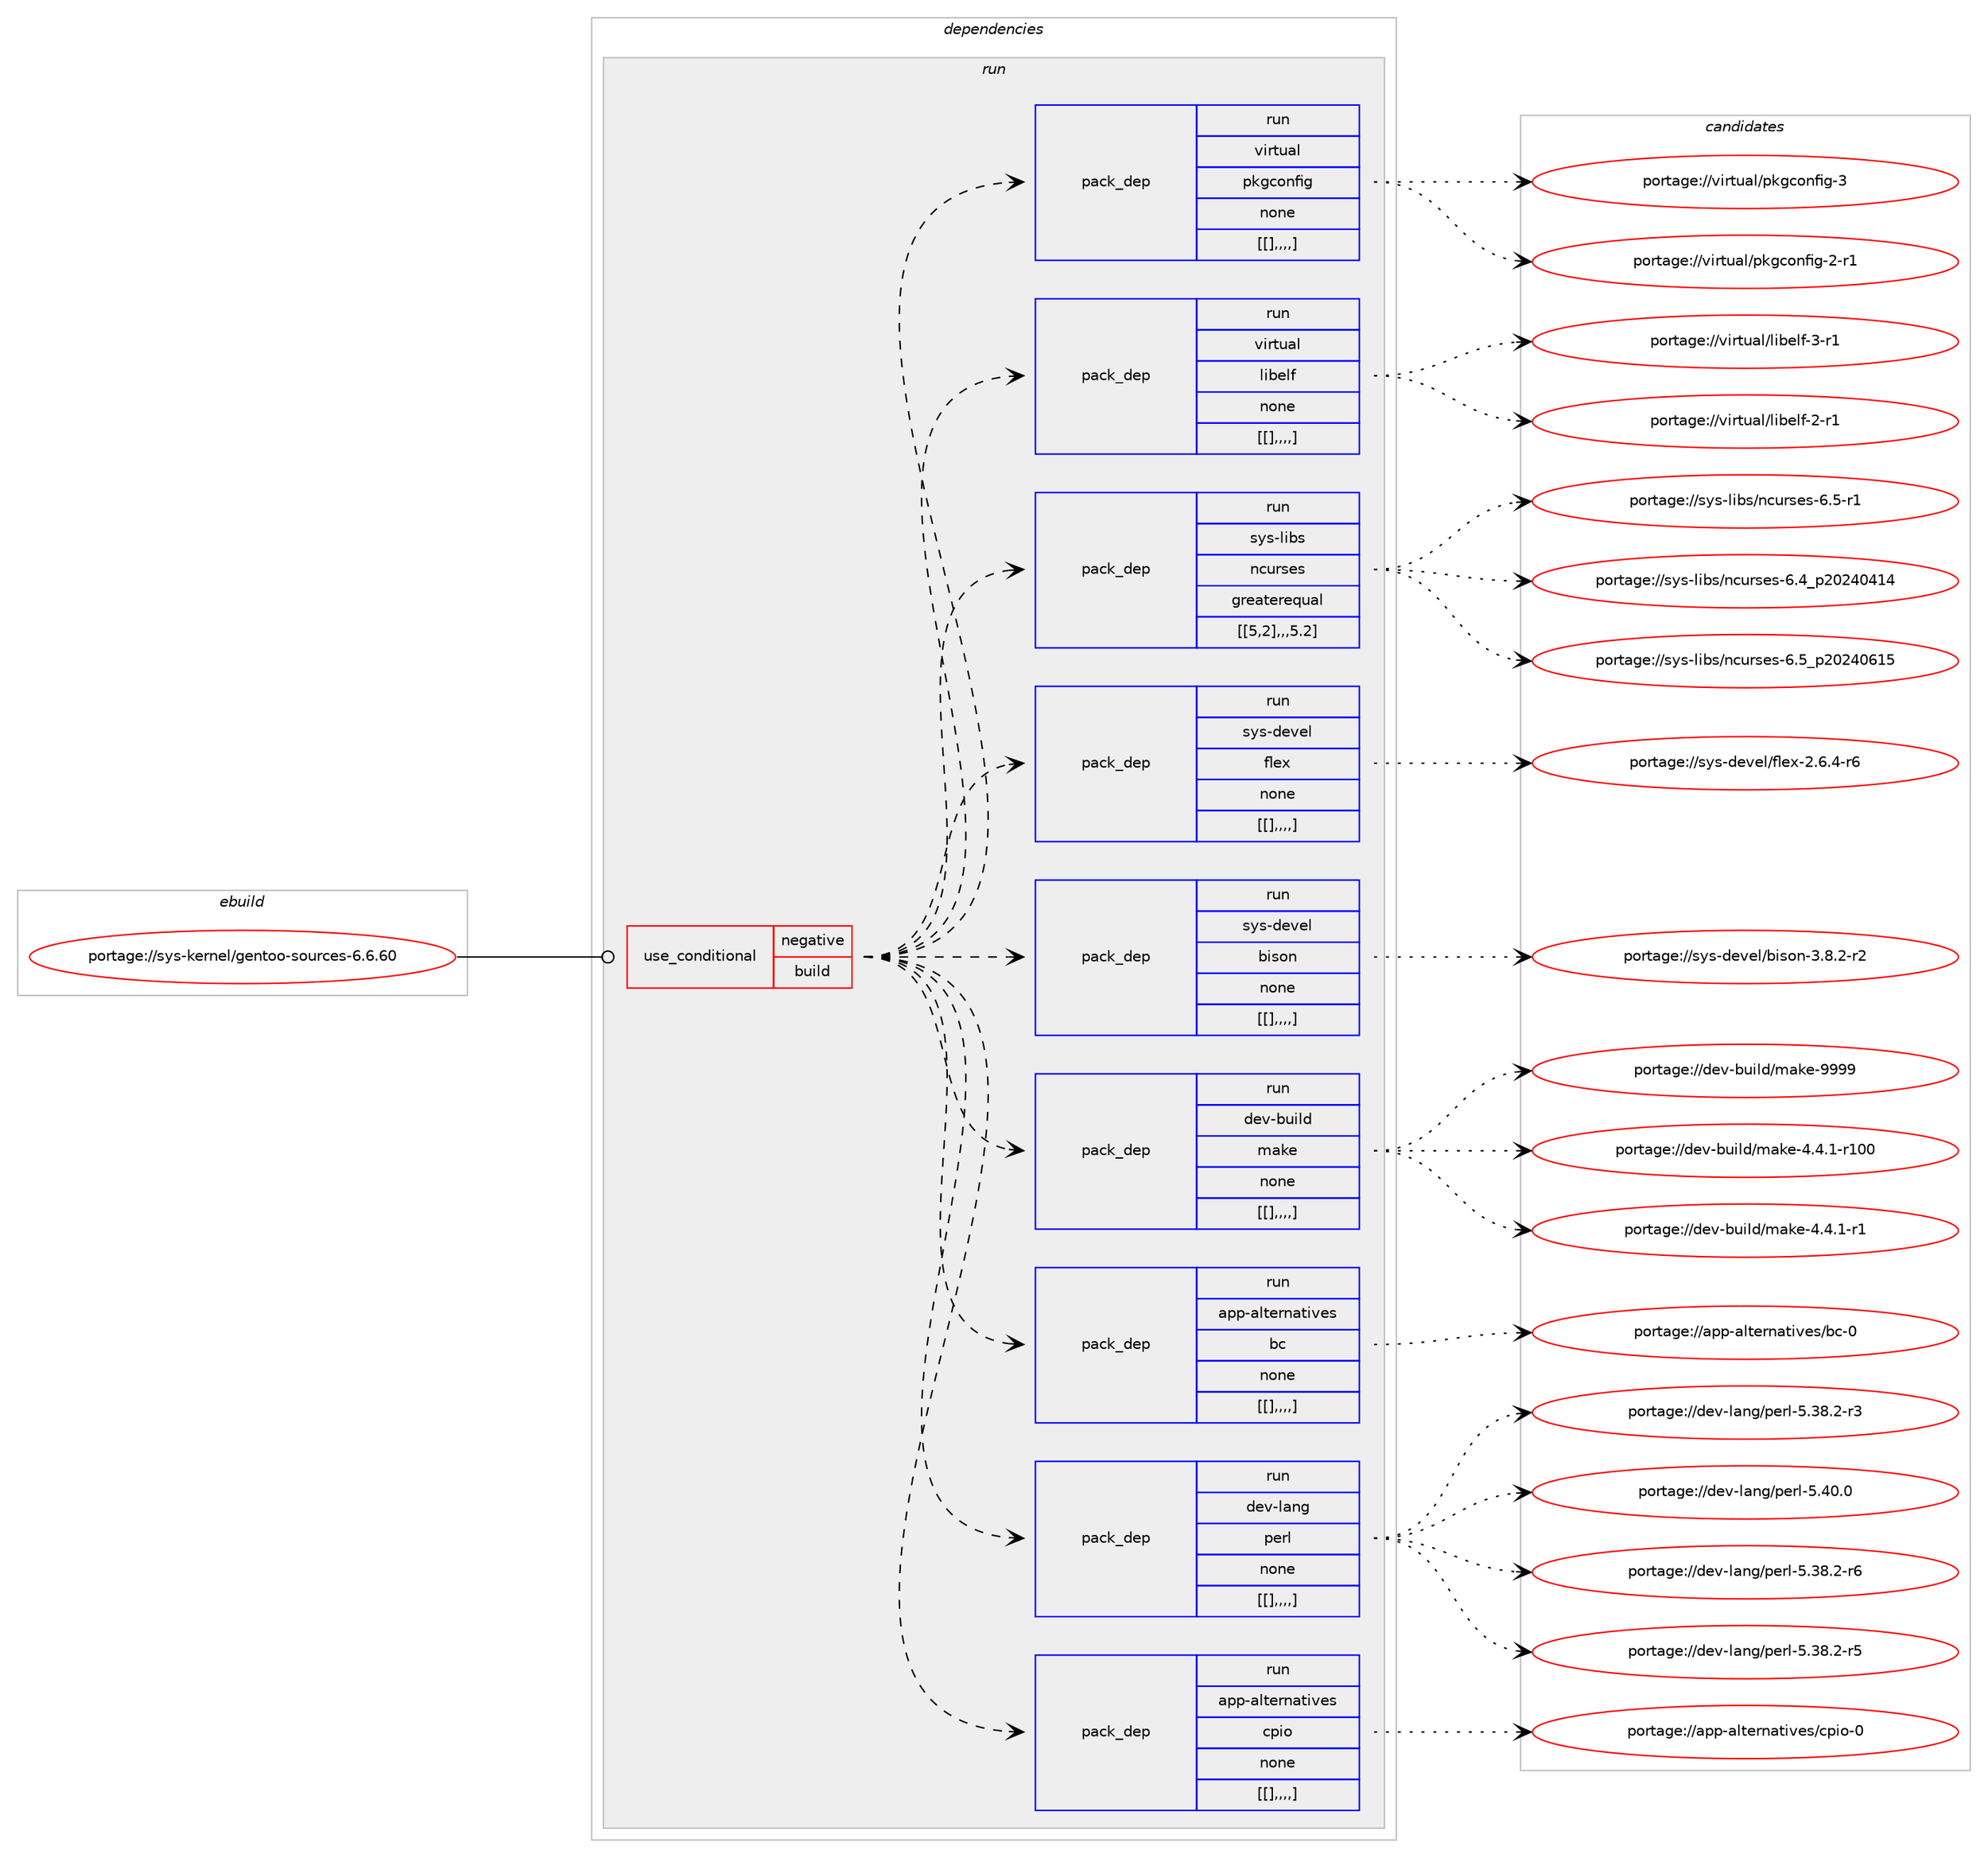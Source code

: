 digraph prolog {

# *************
# Graph options
# *************

newrank=true;
concentrate=true;
compound=true;
graph [rankdir=LR,fontname=Helvetica,fontsize=10,ranksep=1.5];#, ranksep=2.5, nodesep=0.2];
edge  [arrowhead=vee];
node  [fontname=Helvetica,fontsize=10];

# **********
# The ebuild
# **********

subgraph cluster_leftcol {
color=gray;
label=<<i>ebuild</i>>;
id [label="portage://sys-kernel/gentoo-sources-6.6.60", color=red, width=4, href="../sys-kernel/gentoo-sources-6.6.60.svg"];
}

# ****************
# The dependencies
# ****************

subgraph cluster_midcol {
color=gray;
label=<<i>dependencies</i>>;
subgraph cluster_compile {
fillcolor="#eeeeee";
style=filled;
label=<<i>compile</i>>;
}
subgraph cluster_compileandrun {
fillcolor="#eeeeee";
style=filled;
label=<<i>compile and run</i>>;
}
subgraph cluster_run {
fillcolor="#eeeeee";
style=filled;
label=<<i>run</i>>;
subgraph cond467 {
dependency2068 [label=<<TABLE BORDER="0" CELLBORDER="1" CELLSPACING="0" CELLPADDING="4"><TR><TD ROWSPAN="3" CELLPADDING="10">use_conditional</TD></TR><TR><TD>negative</TD></TR><TR><TD>build</TD></TR></TABLE>>, shape=none, color=red];
subgraph pack1541 {
dependency2069 [label=<<TABLE BORDER="0" CELLBORDER="1" CELLSPACING="0" CELLPADDING="4" WIDTH="220"><TR><TD ROWSPAN="6" CELLPADDING="30">pack_dep</TD></TR><TR><TD WIDTH="110">run</TD></TR><TR><TD>app-alternatives</TD></TR><TR><TD>cpio</TD></TR><TR><TD>none</TD></TR><TR><TD>[[],,,,]</TD></TR></TABLE>>, shape=none, color=blue];
}
dependency2068:e -> dependency2069:w [weight=20,style="dashed",arrowhead="vee"];
subgraph pack1543 {
dependency2071 [label=<<TABLE BORDER="0" CELLBORDER="1" CELLSPACING="0" CELLPADDING="4" WIDTH="220"><TR><TD ROWSPAN="6" CELLPADDING="30">pack_dep</TD></TR><TR><TD WIDTH="110">run</TD></TR><TR><TD>dev-lang</TD></TR><TR><TD>perl</TD></TR><TR><TD>none</TD></TR><TR><TD>[[],,,,]</TD></TR></TABLE>>, shape=none, color=blue];
}
dependency2068:e -> dependency2071:w [weight=20,style="dashed",arrowhead="vee"];
subgraph pack1545 {
dependency2074 [label=<<TABLE BORDER="0" CELLBORDER="1" CELLSPACING="0" CELLPADDING="4" WIDTH="220"><TR><TD ROWSPAN="6" CELLPADDING="30">pack_dep</TD></TR><TR><TD WIDTH="110">run</TD></TR><TR><TD>app-alternatives</TD></TR><TR><TD>bc</TD></TR><TR><TD>none</TD></TR><TR><TD>[[],,,,]</TD></TR></TABLE>>, shape=none, color=blue];
}
dependency2068:e -> dependency2074:w [weight=20,style="dashed",arrowhead="vee"];
subgraph pack1548 {
dependency2077 [label=<<TABLE BORDER="0" CELLBORDER="1" CELLSPACING="0" CELLPADDING="4" WIDTH="220"><TR><TD ROWSPAN="6" CELLPADDING="30">pack_dep</TD></TR><TR><TD WIDTH="110">run</TD></TR><TR><TD>dev-build</TD></TR><TR><TD>make</TD></TR><TR><TD>none</TD></TR><TR><TD>[[],,,,]</TD></TR></TABLE>>, shape=none, color=blue];
}
dependency2068:e -> dependency2077:w [weight=20,style="dashed",arrowhead="vee"];
subgraph pack1551 {
dependency2080 [label=<<TABLE BORDER="0" CELLBORDER="1" CELLSPACING="0" CELLPADDING="4" WIDTH="220"><TR><TD ROWSPAN="6" CELLPADDING="30">pack_dep</TD></TR><TR><TD WIDTH="110">run</TD></TR><TR><TD>sys-devel</TD></TR><TR><TD>bison</TD></TR><TR><TD>none</TD></TR><TR><TD>[[],,,,]</TD></TR></TABLE>>, shape=none, color=blue];
}
dependency2068:e -> dependency2080:w [weight=20,style="dashed",arrowhead="vee"];
subgraph pack1552 {
dependency2081 [label=<<TABLE BORDER="0" CELLBORDER="1" CELLSPACING="0" CELLPADDING="4" WIDTH="220"><TR><TD ROWSPAN="6" CELLPADDING="30">pack_dep</TD></TR><TR><TD WIDTH="110">run</TD></TR><TR><TD>sys-devel</TD></TR><TR><TD>flex</TD></TR><TR><TD>none</TD></TR><TR><TD>[[],,,,]</TD></TR></TABLE>>, shape=none, color=blue];
}
dependency2068:e -> dependency2081:w [weight=20,style="dashed",arrowhead="vee"];
subgraph pack1554 {
dependency2083 [label=<<TABLE BORDER="0" CELLBORDER="1" CELLSPACING="0" CELLPADDING="4" WIDTH="220"><TR><TD ROWSPAN="6" CELLPADDING="30">pack_dep</TD></TR><TR><TD WIDTH="110">run</TD></TR><TR><TD>sys-libs</TD></TR><TR><TD>ncurses</TD></TR><TR><TD>greaterequal</TD></TR><TR><TD>[[5,2],,,5.2]</TD></TR></TABLE>>, shape=none, color=blue];
}
dependency2068:e -> dependency2083:w [weight=20,style="dashed",arrowhead="vee"];
subgraph pack1558 {
dependency2087 [label=<<TABLE BORDER="0" CELLBORDER="1" CELLSPACING="0" CELLPADDING="4" WIDTH="220"><TR><TD ROWSPAN="6" CELLPADDING="30">pack_dep</TD></TR><TR><TD WIDTH="110">run</TD></TR><TR><TD>virtual</TD></TR><TR><TD>libelf</TD></TR><TR><TD>none</TD></TR><TR><TD>[[],,,,]</TD></TR></TABLE>>, shape=none, color=blue];
}
dependency2068:e -> dependency2087:w [weight=20,style="dashed",arrowhead="vee"];
subgraph pack1560 {
dependency2090 [label=<<TABLE BORDER="0" CELLBORDER="1" CELLSPACING="0" CELLPADDING="4" WIDTH="220"><TR><TD ROWSPAN="6" CELLPADDING="30">pack_dep</TD></TR><TR><TD WIDTH="110">run</TD></TR><TR><TD>virtual</TD></TR><TR><TD>pkgconfig</TD></TR><TR><TD>none</TD></TR><TR><TD>[[],,,,]</TD></TR></TABLE>>, shape=none, color=blue];
}
dependency2068:e -> dependency2090:w [weight=20,style="dashed",arrowhead="vee"];
}
id:e -> dependency2068:w [weight=20,style="solid",arrowhead="odot"];
}
}

# **************
# The candidates
# **************

subgraph cluster_choices {
rank=same;
color=gray;
label=<<i>candidates</i>>;

subgraph choice1531 {
color=black;
nodesep=1;
choice9711211245971081161011141109711610511810111547991121051114548 [label="portage://app-alternatives/cpio-0", color=red, width=4,href="../app-alternatives/cpio-0.svg"];
dependency2069:e -> choice9711211245971081161011141109711610511810111547991121051114548:w [style=dotted,weight="100"];
}
subgraph choice1534 {
color=black;
nodesep=1;
choice10010111845108971101034711210111410845534652484648 [label="portage://dev-lang/perl-5.40.0", color=red, width=4,href="../dev-lang/perl-5.40.0.svg"];
choice100101118451089711010347112101114108455346515646504511454 [label="portage://dev-lang/perl-5.38.2-r6", color=red, width=4,href="../dev-lang/perl-5.38.2-r6.svg"];
choice100101118451089711010347112101114108455346515646504511453 [label="portage://dev-lang/perl-5.38.2-r5", color=red, width=4,href="../dev-lang/perl-5.38.2-r5.svg"];
choice100101118451089711010347112101114108455346515646504511451 [label="portage://dev-lang/perl-5.38.2-r3", color=red, width=4,href="../dev-lang/perl-5.38.2-r3.svg"];
dependency2071:e -> choice10010111845108971101034711210111410845534652484648:w [style=dotted,weight="100"];
dependency2071:e -> choice100101118451089711010347112101114108455346515646504511454:w [style=dotted,weight="100"];
dependency2071:e -> choice100101118451089711010347112101114108455346515646504511453:w [style=dotted,weight="100"];
dependency2071:e -> choice100101118451089711010347112101114108455346515646504511451:w [style=dotted,weight="100"];
}
subgraph choice1539 {
color=black;
nodesep=1;
choice971121124597108116101114110971161051181011154798994548 [label="portage://app-alternatives/bc-0", color=red, width=4,href="../app-alternatives/bc-0.svg"];
dependency2074:e -> choice971121124597108116101114110971161051181011154798994548:w [style=dotted,weight="100"];
}
subgraph choice1541 {
color=black;
nodesep=1;
choice100101118459811710510810047109971071014557575757 [label="portage://dev-build/make-9999", color=red, width=4,href="../dev-build/make-9999.svg"];
choice1001011184598117105108100471099710710145524652464945114494848 [label="portage://dev-build/make-4.4.1-r100", color=red, width=4,href="../dev-build/make-4.4.1-r100.svg"];
choice100101118459811710510810047109971071014552465246494511449 [label="portage://dev-build/make-4.4.1-r1", color=red, width=4,href="../dev-build/make-4.4.1-r1.svg"];
dependency2077:e -> choice100101118459811710510810047109971071014557575757:w [style=dotted,weight="100"];
dependency2077:e -> choice1001011184598117105108100471099710710145524652464945114494848:w [style=dotted,weight="100"];
dependency2077:e -> choice100101118459811710510810047109971071014552465246494511449:w [style=dotted,weight="100"];
}
subgraph choice1544 {
color=black;
nodesep=1;
choice1151211154510010111810110847981051151111104551465646504511450 [label="portage://sys-devel/bison-3.8.2-r2", color=red, width=4,href="../sys-devel/bison-3.8.2-r2.svg"];
dependency2080:e -> choice1151211154510010111810110847981051151111104551465646504511450:w [style=dotted,weight="100"];
}
subgraph choice1546 {
color=black;
nodesep=1;
choice11512111545100101118101108471021081011204550465446524511454 [label="portage://sys-devel/flex-2.6.4-r6", color=red, width=4,href="../sys-devel/flex-2.6.4-r6.svg"];
dependency2081:e -> choice11512111545100101118101108471021081011204550465446524511454:w [style=dotted,weight="100"];
}
subgraph choice1547 {
color=black;
nodesep=1;
choice1151211154510810598115471109911711411510111545544653951125048505248544953 [label="portage://sys-libs/ncurses-6.5_p20240615", color=red, width=4,href="../sys-libs/ncurses-6.5_p20240615.svg"];
choice11512111545108105981154711099117114115101115455446534511449 [label="portage://sys-libs/ncurses-6.5-r1", color=red, width=4,href="../sys-libs/ncurses-6.5-r1.svg"];
choice1151211154510810598115471109911711411510111545544652951125048505248524952 [label="portage://sys-libs/ncurses-6.4_p20240414", color=red, width=4,href="../sys-libs/ncurses-6.4_p20240414.svg"];
dependency2083:e -> choice1151211154510810598115471109911711411510111545544653951125048505248544953:w [style=dotted,weight="100"];
dependency2083:e -> choice11512111545108105981154711099117114115101115455446534511449:w [style=dotted,weight="100"];
dependency2083:e -> choice1151211154510810598115471109911711411510111545544652951125048505248524952:w [style=dotted,weight="100"];
}
subgraph choice1550 {
color=black;
nodesep=1;
choice11810511411611797108471081059810110810245514511449 [label="portage://virtual/libelf-3-r1", color=red, width=4,href="../virtual/libelf-3-r1.svg"];
choice11810511411611797108471081059810110810245504511449 [label="portage://virtual/libelf-2-r1", color=red, width=4,href="../virtual/libelf-2-r1.svg"];
dependency2087:e -> choice11810511411611797108471081059810110810245514511449:w [style=dotted,weight="100"];
dependency2087:e -> choice11810511411611797108471081059810110810245504511449:w [style=dotted,weight="100"];
}
subgraph choice1553 {
color=black;
nodesep=1;
choice1181051141161179710847112107103991111101021051034551 [label="portage://virtual/pkgconfig-3", color=red, width=4,href="../virtual/pkgconfig-3.svg"];
choice11810511411611797108471121071039911111010210510345504511449 [label="portage://virtual/pkgconfig-2-r1", color=red, width=4,href="../virtual/pkgconfig-2-r1.svg"];
dependency2090:e -> choice1181051141161179710847112107103991111101021051034551:w [style=dotted,weight="100"];
dependency2090:e -> choice11810511411611797108471121071039911111010210510345504511449:w [style=dotted,weight="100"];
}
}

}
